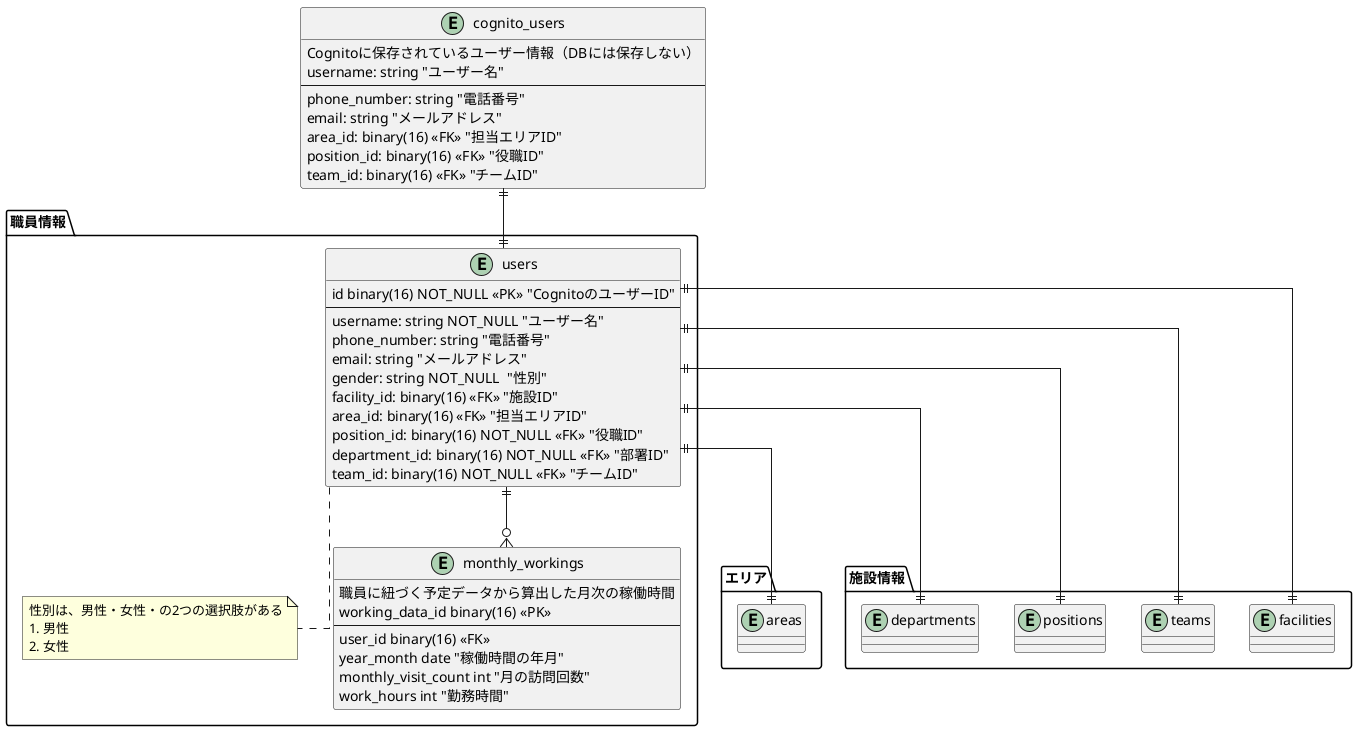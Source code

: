 @startuml entity-relationship-diagram
skinparam linetype ortho

entity cognito_users {
  Cognitoに保存されているユーザー情報（DBには保存しない）
  username: string "ユーザー名"
  --
  phone_number: string "電話番号"
  email: string "メールアドレス"
  area_id: binary(16) <<FK>> "担当エリアID"
  position_id: binary(16) <<FK>> "役職ID"
  team_id: binary(16) <<FK>> "チームID"
}

package 職員情報 {
  entity users {
    id binary(16) NOT_NULL <<PK>> "CognitoのユーザーID"
    --
    username: string NOT_NULL "ユーザー名"
    phone_number: string "電話番号"
    email: string "メールアドレス"
    gender: string NOT_NULL  "性別"
    facility_id: binary(16) <<FK>> "施設ID"
    area_id: binary(16) <<FK>> "担当エリアID"
    position_id: binary(16) NOT_NULL <<FK>> "役職ID"
    department_id: binary(16) NOT_NULL <<FK>> "部署ID"
    team_id: binary(16) NOT_NULL <<FK>> "チームID"
  }

  note bottom of users
    性別は、男性・女性・の2つの選択肢がある
    1. 男性
    2. 女性
  end note

  entity monthly_workings {
    職員に紐づく予定データから算出した月次の稼働時間
    working_data_id binary(16) <<PK>>
    --
    user_id binary(16) <<FK>>
    year_month date "稼働時間の年月"
    monthly_visit_count int "月の訪問回数"
    work_hours int "勤務時間"
  }
}

package エリア {
  entity areas
}

package 施設情報 {
  entity facilities
  entity teams
  entity positions
  entity departments
}

cognito_users ||--|| users
users ||--|| positions
users ||--|| departments
users ||--o{ monthly_workings
users ||--|| facilities
users ||--|| teams
users ||--|| areas

@enduml
